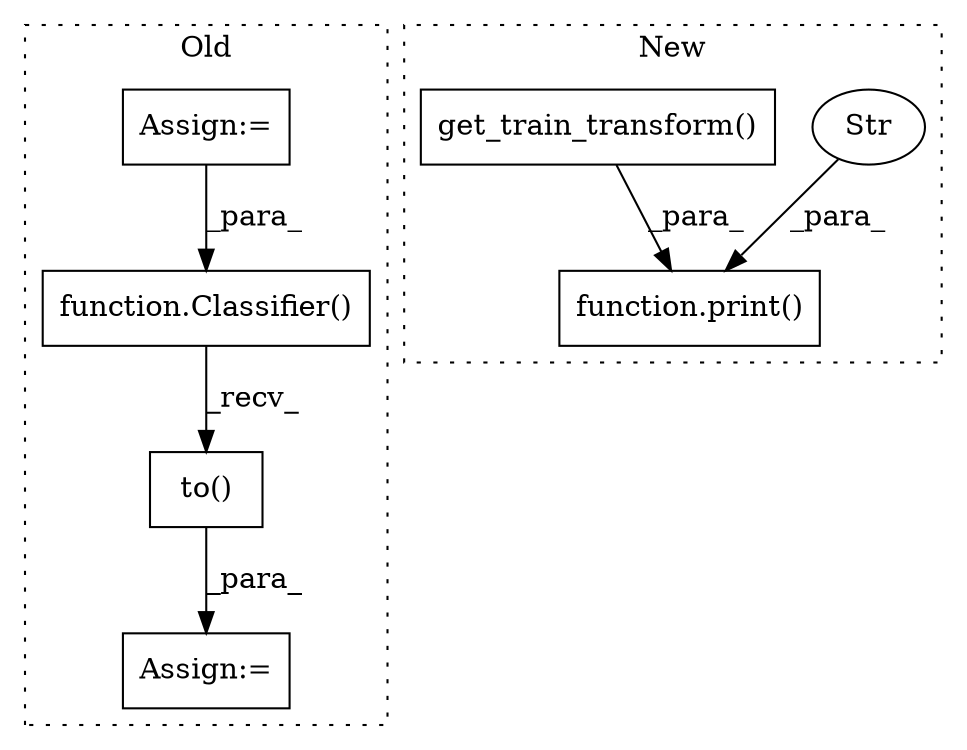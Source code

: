 digraph G {
subgraph cluster0 {
1 [label="to()" a="75" s="3177,3247" l="64,1" shape="box"];
4 [label="Assign:=" a="68" s="3174" l="3" shape="box"];
5 [label="Assign:=" a="68" s="2054" l="3" shape="box"];
7 [label="function.Classifier()" a="75" s="3177,3209" l="11,28" shape="box"];
label = "Old";
style="dotted";
}
subgraph cluster1 {
2 [label="function.print()" a="75" s="1580,1622" l="6,1" shape="box"];
3 [label="Str" a="66" s="1586" l="19" shape="ellipse"];
6 [label="get_train_transform()" a="75" s="1410,1455" l="26,57" shape="box"];
label = "New";
style="dotted";
}
1 -> 4 [label="_para_"];
3 -> 2 [label="_para_"];
5 -> 7 [label="_para_"];
6 -> 2 [label="_para_"];
7 -> 1 [label="_recv_"];
}